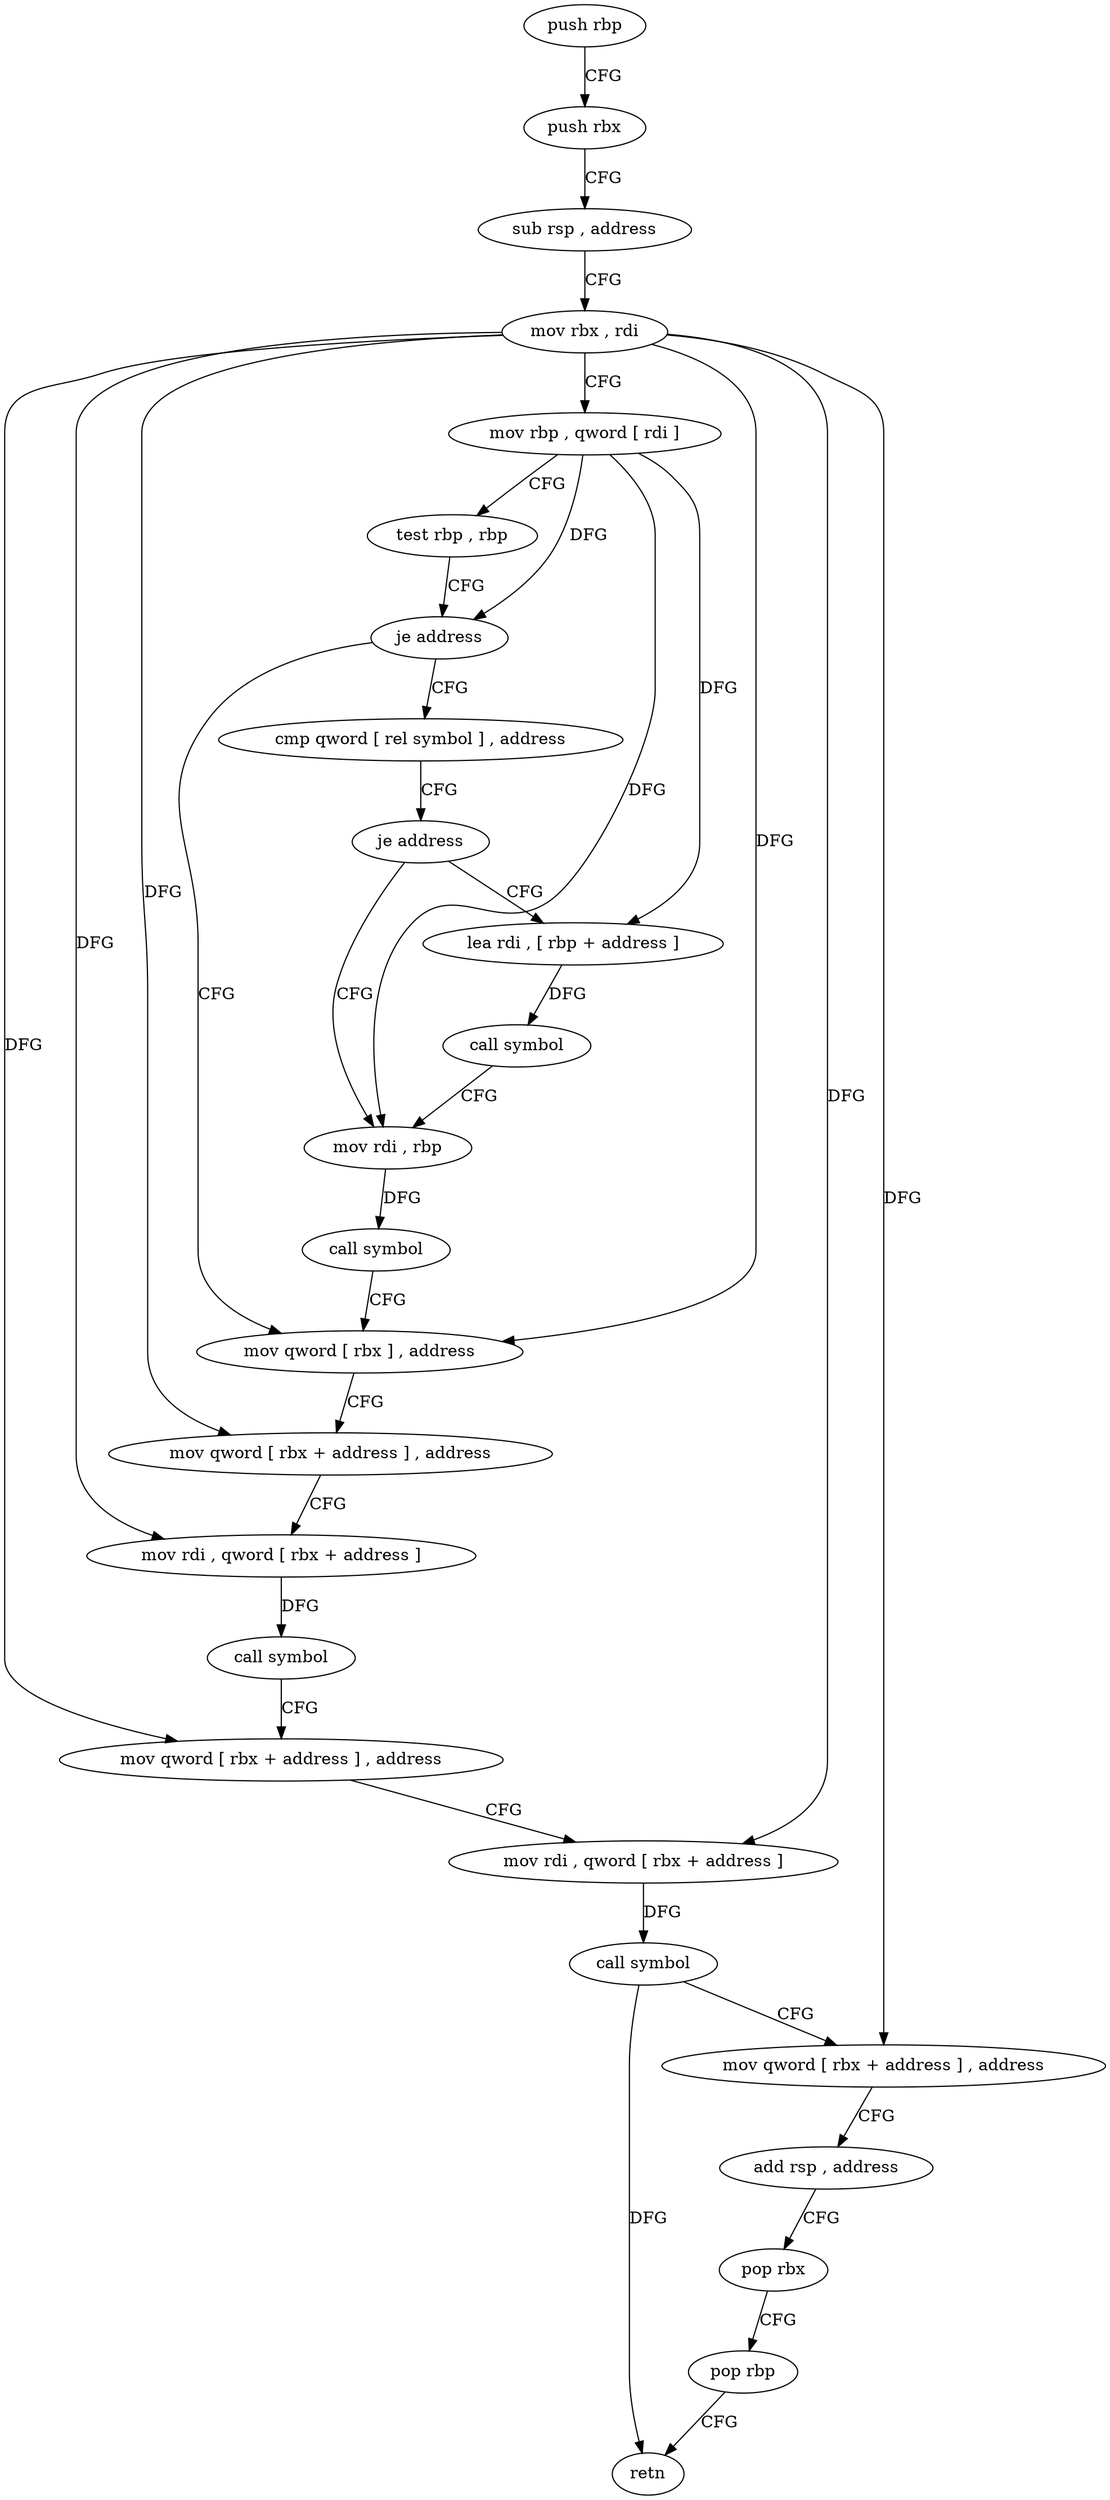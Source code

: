 digraph "func" {
"4285266" [label = "push rbp" ]
"4285267" [label = "push rbx" ]
"4285268" [label = "sub rsp , address" ]
"4285272" [label = "mov rbx , rdi" ]
"4285275" [label = "mov rbp , qword [ rdi ]" ]
"4285278" [label = "test rbp , rbp" ]
"4285281" [label = "je address" ]
"4285313" [label = "mov qword [ rbx ] , address" ]
"4285283" [label = "cmp qword [ rel symbol ] , address" ]
"4285320" [label = "mov qword [ rbx + address ] , address" ]
"4285328" [label = "mov rdi , qword [ rbx + address ]" ]
"4285332" [label = "call symbol" ]
"4285337" [label = "mov qword [ rbx + address ] , address" ]
"4285345" [label = "mov rdi , qword [ rbx + address ]" ]
"4285349" [label = "call symbol" ]
"4285354" [label = "mov qword [ rbx + address ] , address" ]
"4285362" [label = "add rsp , address" ]
"4285366" [label = "pop rbx" ]
"4285367" [label = "pop rbp" ]
"4285368" [label = "retn" ]
"4285291" [label = "je address" ]
"4285305" [label = "mov rdi , rbp" ]
"4285293" [label = "lea rdi , [ rbp + address ]" ]
"4285308" [label = "call symbol" ]
"4285300" [label = "call symbol" ]
"4285266" -> "4285267" [ label = "CFG" ]
"4285267" -> "4285268" [ label = "CFG" ]
"4285268" -> "4285272" [ label = "CFG" ]
"4285272" -> "4285275" [ label = "CFG" ]
"4285272" -> "4285313" [ label = "DFG" ]
"4285272" -> "4285320" [ label = "DFG" ]
"4285272" -> "4285328" [ label = "DFG" ]
"4285272" -> "4285337" [ label = "DFG" ]
"4285272" -> "4285345" [ label = "DFG" ]
"4285272" -> "4285354" [ label = "DFG" ]
"4285275" -> "4285278" [ label = "CFG" ]
"4285275" -> "4285281" [ label = "DFG" ]
"4285275" -> "4285305" [ label = "DFG" ]
"4285275" -> "4285293" [ label = "DFG" ]
"4285278" -> "4285281" [ label = "CFG" ]
"4285281" -> "4285313" [ label = "CFG" ]
"4285281" -> "4285283" [ label = "CFG" ]
"4285313" -> "4285320" [ label = "CFG" ]
"4285283" -> "4285291" [ label = "CFG" ]
"4285320" -> "4285328" [ label = "CFG" ]
"4285328" -> "4285332" [ label = "DFG" ]
"4285332" -> "4285337" [ label = "CFG" ]
"4285337" -> "4285345" [ label = "CFG" ]
"4285345" -> "4285349" [ label = "DFG" ]
"4285349" -> "4285354" [ label = "CFG" ]
"4285349" -> "4285368" [ label = "DFG" ]
"4285354" -> "4285362" [ label = "CFG" ]
"4285362" -> "4285366" [ label = "CFG" ]
"4285366" -> "4285367" [ label = "CFG" ]
"4285367" -> "4285368" [ label = "CFG" ]
"4285291" -> "4285305" [ label = "CFG" ]
"4285291" -> "4285293" [ label = "CFG" ]
"4285305" -> "4285308" [ label = "DFG" ]
"4285293" -> "4285300" [ label = "DFG" ]
"4285308" -> "4285313" [ label = "CFG" ]
"4285300" -> "4285305" [ label = "CFG" ]
}
